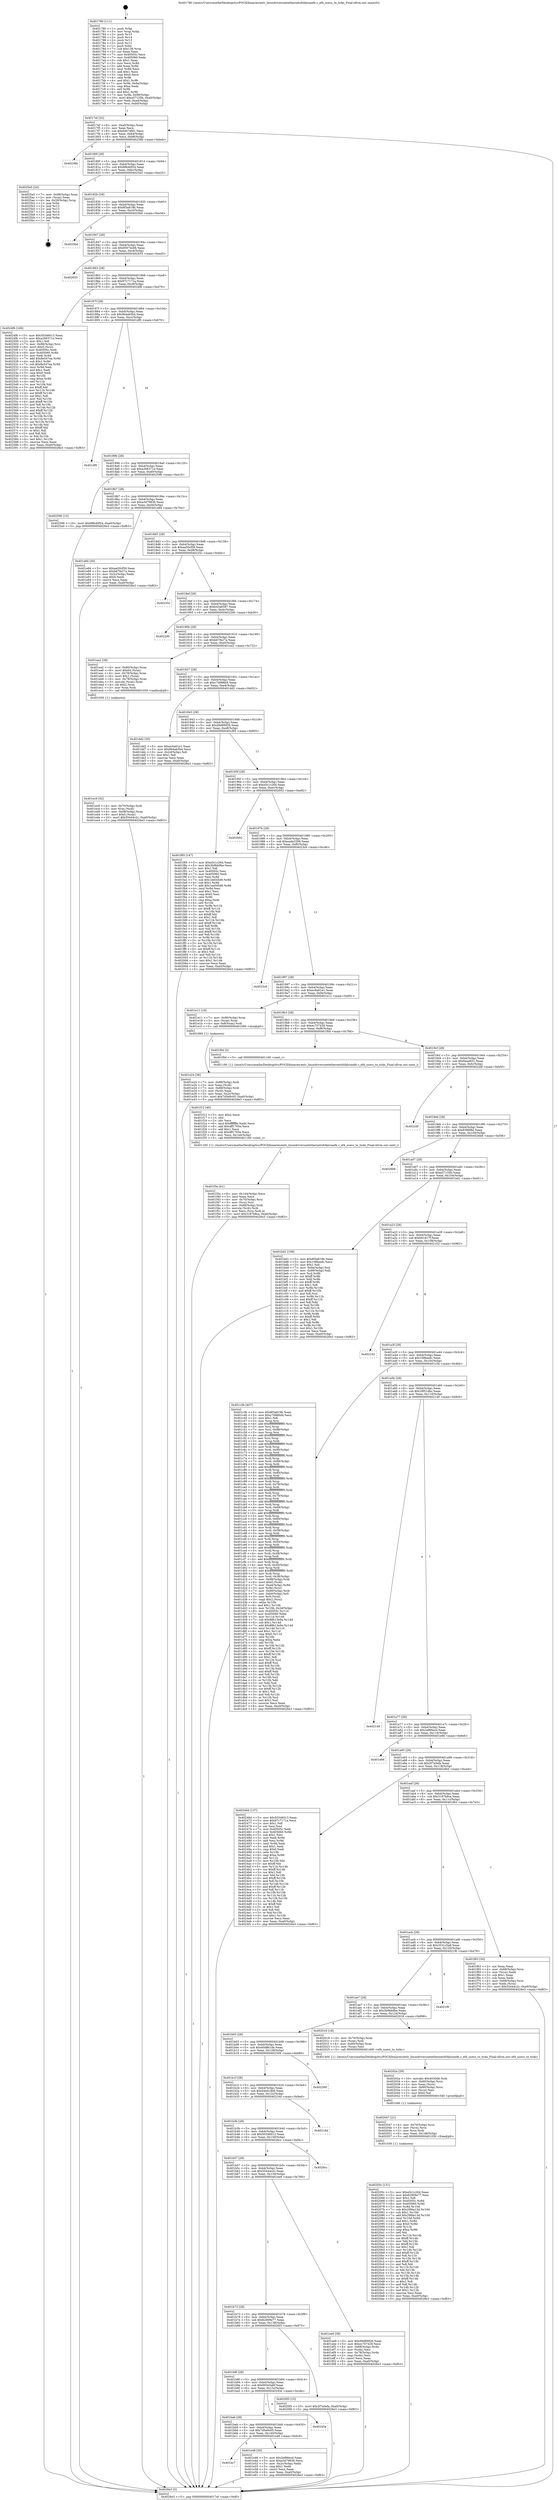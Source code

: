 digraph "0x401780" {
  label = "0x401780 (/mnt/c/Users/mathe/Desktop/tcc/POCII/binaries/extr_linuxdriversnetethernetsfcfalconefx.c_ef4_usecs_to_ticks_Final-ollvm.out::main(0))"
  labelloc = "t"
  node[shape=record]

  Entry [label="",width=0.3,height=0.3,shape=circle,fillcolor=black,style=filled]
  "0x4017ef" [label="{
     0x4017ef [32]\l
     | [instrs]\l
     &nbsp;&nbsp;0x4017ef \<+6\>: mov -0xa0(%rbp),%eax\l
     &nbsp;&nbsp;0x4017f5 \<+2\>: mov %eax,%ecx\l
     &nbsp;&nbsp;0x4017f7 \<+6\>: sub $0x8407d6f1,%ecx\l
     &nbsp;&nbsp;0x4017fd \<+6\>: mov %eax,-0xb4(%rbp)\l
     &nbsp;&nbsp;0x401803 \<+6\>: mov %ecx,-0xb8(%rbp)\l
     &nbsp;&nbsp;0x401809 \<+6\>: je 000000000040236b \<main+0xbeb\>\l
  }"]
  "0x40236b" [label="{
     0x40236b\l
  }", style=dashed]
  "0x40180f" [label="{
     0x40180f [28]\l
     | [instrs]\l
     &nbsp;&nbsp;0x40180f \<+5\>: jmp 0000000000401814 \<main+0x94\>\l
     &nbsp;&nbsp;0x401814 \<+6\>: mov -0xb4(%rbp),%eax\l
     &nbsp;&nbsp;0x40181a \<+5\>: sub $0x88b40f24,%eax\l
     &nbsp;&nbsp;0x40181f \<+6\>: mov %eax,-0xbc(%rbp)\l
     &nbsp;&nbsp;0x401825 \<+6\>: je 00000000004025a5 \<main+0xe25\>\l
  }"]
  Exit [label="",width=0.3,height=0.3,shape=circle,fillcolor=black,style=filled,peripheries=2]
  "0x4025a5" [label="{
     0x4025a5 [24]\l
     | [instrs]\l
     &nbsp;&nbsp;0x4025a5 \<+7\>: mov -0x98(%rbp),%rax\l
     &nbsp;&nbsp;0x4025ac \<+2\>: mov (%rax),%eax\l
     &nbsp;&nbsp;0x4025ae \<+4\>: lea -0x28(%rbp),%rsp\l
     &nbsp;&nbsp;0x4025b2 \<+1\>: pop %rbx\l
     &nbsp;&nbsp;0x4025b3 \<+2\>: pop %r12\l
     &nbsp;&nbsp;0x4025b5 \<+2\>: pop %r13\l
     &nbsp;&nbsp;0x4025b7 \<+2\>: pop %r14\l
     &nbsp;&nbsp;0x4025b9 \<+2\>: pop %r15\l
     &nbsp;&nbsp;0x4025bb \<+1\>: pop %rbp\l
     &nbsp;&nbsp;0x4025bc \<+1\>: ret\l
  }"]
  "0x40182b" [label="{
     0x40182b [28]\l
     | [instrs]\l
     &nbsp;&nbsp;0x40182b \<+5\>: jmp 0000000000401830 \<main+0xb0\>\l
     &nbsp;&nbsp;0x401830 \<+6\>: mov -0xb4(%rbp),%eax\l
     &nbsp;&nbsp;0x401836 \<+5\>: sub $0x8f3a819b,%eax\l
     &nbsp;&nbsp;0x40183b \<+6\>: mov %eax,-0xc0(%rbp)\l
     &nbsp;&nbsp;0x401841 \<+6\>: je 00000000004025bd \<main+0xe3d\>\l
  }"]
  "0x40205c" [label="{
     0x40205c [151]\l
     | [instrs]\l
     &nbsp;&nbsp;0x40205c \<+5\>: mov $0xe5c1c264,%eax\l
     &nbsp;&nbsp;0x402061 \<+5\>: mov $0x62909e77,%esi\l
     &nbsp;&nbsp;0x402066 \<+2\>: mov $0x1,%dl\l
     &nbsp;&nbsp;0x402068 \<+8\>: mov 0x40505c,%r8d\l
     &nbsp;&nbsp;0x402070 \<+8\>: mov 0x405060,%r9d\l
     &nbsp;&nbsp;0x402078 \<+3\>: mov %r8d,%r10d\l
     &nbsp;&nbsp;0x40207b \<+7\>: sub $0x29fda13d,%r10d\l
     &nbsp;&nbsp;0x402082 \<+4\>: sub $0x1,%r10d\l
     &nbsp;&nbsp;0x402086 \<+7\>: add $0x29fda13d,%r10d\l
     &nbsp;&nbsp;0x40208d \<+4\>: imul %r10d,%r8d\l
     &nbsp;&nbsp;0x402091 \<+4\>: and $0x1,%r8d\l
     &nbsp;&nbsp;0x402095 \<+4\>: cmp $0x0,%r8d\l
     &nbsp;&nbsp;0x402099 \<+4\>: sete %r11b\l
     &nbsp;&nbsp;0x40209d \<+4\>: cmp $0xa,%r9d\l
     &nbsp;&nbsp;0x4020a1 \<+3\>: setl %bl\l
     &nbsp;&nbsp;0x4020a4 \<+3\>: mov %r11b,%r14b\l
     &nbsp;&nbsp;0x4020a7 \<+4\>: xor $0xff,%r14b\l
     &nbsp;&nbsp;0x4020ab \<+3\>: mov %bl,%r15b\l
     &nbsp;&nbsp;0x4020ae \<+4\>: xor $0xff,%r15b\l
     &nbsp;&nbsp;0x4020b2 \<+3\>: xor $0x1,%dl\l
     &nbsp;&nbsp;0x4020b5 \<+3\>: mov %r14b,%r12b\l
     &nbsp;&nbsp;0x4020b8 \<+4\>: and $0xff,%r12b\l
     &nbsp;&nbsp;0x4020bc \<+3\>: and %dl,%r11b\l
     &nbsp;&nbsp;0x4020bf \<+3\>: mov %r15b,%r13b\l
     &nbsp;&nbsp;0x4020c2 \<+4\>: and $0xff,%r13b\l
     &nbsp;&nbsp;0x4020c6 \<+2\>: and %dl,%bl\l
     &nbsp;&nbsp;0x4020c8 \<+3\>: or %r11b,%r12b\l
     &nbsp;&nbsp;0x4020cb \<+3\>: or %bl,%r13b\l
     &nbsp;&nbsp;0x4020ce \<+3\>: xor %r13b,%r12b\l
     &nbsp;&nbsp;0x4020d1 \<+3\>: or %r15b,%r14b\l
     &nbsp;&nbsp;0x4020d4 \<+4\>: xor $0xff,%r14b\l
     &nbsp;&nbsp;0x4020d8 \<+3\>: or $0x1,%dl\l
     &nbsp;&nbsp;0x4020db \<+3\>: and %dl,%r14b\l
     &nbsp;&nbsp;0x4020de \<+3\>: or %r14b,%r12b\l
     &nbsp;&nbsp;0x4020e1 \<+4\>: test $0x1,%r12b\l
     &nbsp;&nbsp;0x4020e5 \<+3\>: cmovne %esi,%eax\l
     &nbsp;&nbsp;0x4020e8 \<+6\>: mov %eax,-0xa0(%rbp)\l
     &nbsp;&nbsp;0x4020ee \<+5\>: jmp 00000000004026e3 \<main+0xf63\>\l
  }"]
  "0x4025bd" [label="{
     0x4025bd\l
  }", style=dashed]
  "0x401847" [label="{
     0x401847 [28]\l
     | [instrs]\l
     &nbsp;&nbsp;0x401847 \<+5\>: jmp 000000000040184c \<main+0xcc\>\l
     &nbsp;&nbsp;0x40184c \<+6\>: mov -0xb4(%rbp),%eax\l
     &nbsp;&nbsp;0x401852 \<+5\>: sub $0x95674c66,%eax\l
     &nbsp;&nbsp;0x401857 \<+6\>: mov %eax,-0xc4(%rbp)\l
     &nbsp;&nbsp;0x40185d \<+6\>: je 0000000000402655 \<main+0xed5\>\l
  }"]
  "0x402047" [label="{
     0x402047 [21]\l
     | [instrs]\l
     &nbsp;&nbsp;0x402047 \<+4\>: mov -0x70(%rbp),%rcx\l
     &nbsp;&nbsp;0x40204b \<+3\>: mov (%rcx),%rcx\l
     &nbsp;&nbsp;0x40204e \<+3\>: mov %rcx,%rdi\l
     &nbsp;&nbsp;0x402051 \<+6\>: mov %eax,-0x148(%rbp)\l
     &nbsp;&nbsp;0x402057 \<+5\>: call 0000000000401030 \<free@plt\>\l
     | [calls]\l
     &nbsp;&nbsp;0x401030 \{1\} (unknown)\l
  }"]
  "0x402655" [label="{
     0x402655\l
  }", style=dashed]
  "0x401863" [label="{
     0x401863 [28]\l
     | [instrs]\l
     &nbsp;&nbsp;0x401863 \<+5\>: jmp 0000000000401868 \<main+0xe8\>\l
     &nbsp;&nbsp;0x401868 \<+6\>: mov -0xb4(%rbp),%eax\l
     &nbsp;&nbsp;0x40186e \<+5\>: sub $0x97c7171a,%eax\l
     &nbsp;&nbsp;0x401873 \<+6\>: mov %eax,-0xc8(%rbp)\l
     &nbsp;&nbsp;0x401879 \<+6\>: je 00000000004024f6 \<main+0xd76\>\l
  }"]
  "0x40202a" [label="{
     0x40202a [29]\l
     | [instrs]\l
     &nbsp;&nbsp;0x40202a \<+10\>: movabs $0x4030d6,%rdi\l
     &nbsp;&nbsp;0x402034 \<+4\>: mov -0x60(%rbp),%rcx\l
     &nbsp;&nbsp;0x402038 \<+2\>: mov %eax,(%rcx)\l
     &nbsp;&nbsp;0x40203a \<+4\>: mov -0x60(%rbp),%rcx\l
     &nbsp;&nbsp;0x40203e \<+2\>: mov (%rcx),%esi\l
     &nbsp;&nbsp;0x402040 \<+2\>: mov $0x0,%al\l
     &nbsp;&nbsp;0x402042 \<+5\>: call 0000000000401040 \<printf@plt\>\l
     | [calls]\l
     &nbsp;&nbsp;0x401040 \{1\} (unknown)\l
  }"]
  "0x4024f6" [label="{
     0x4024f6 [160]\l
     | [instrs]\l
     &nbsp;&nbsp;0x4024f6 \<+5\>: mov $0x50346013,%eax\l
     &nbsp;&nbsp;0x4024fb \<+5\>: mov $0xa266371e,%ecx\l
     &nbsp;&nbsp;0x402500 \<+2\>: mov $0x1,%dl\l
     &nbsp;&nbsp;0x402502 \<+7\>: mov -0x98(%rbp),%rsi\l
     &nbsp;&nbsp;0x402509 \<+6\>: movl $0x0,(%rsi)\l
     &nbsp;&nbsp;0x40250f \<+7\>: mov 0x40505c,%edi\l
     &nbsp;&nbsp;0x402516 \<+8\>: mov 0x405060,%r8d\l
     &nbsp;&nbsp;0x40251e \<+3\>: mov %edi,%r9d\l
     &nbsp;&nbsp;0x402521 \<+7\>: add $0x8e547ea,%r9d\l
     &nbsp;&nbsp;0x402528 \<+4\>: sub $0x1,%r9d\l
     &nbsp;&nbsp;0x40252c \<+7\>: sub $0x8e547ea,%r9d\l
     &nbsp;&nbsp;0x402533 \<+4\>: imul %r9d,%edi\l
     &nbsp;&nbsp;0x402537 \<+3\>: and $0x1,%edi\l
     &nbsp;&nbsp;0x40253a \<+3\>: cmp $0x0,%edi\l
     &nbsp;&nbsp;0x40253d \<+4\>: sete %r10b\l
     &nbsp;&nbsp;0x402541 \<+4\>: cmp $0xa,%r8d\l
     &nbsp;&nbsp;0x402545 \<+4\>: setl %r11b\l
     &nbsp;&nbsp;0x402549 \<+3\>: mov %r10b,%bl\l
     &nbsp;&nbsp;0x40254c \<+3\>: xor $0xff,%bl\l
     &nbsp;&nbsp;0x40254f \<+3\>: mov %r11b,%r14b\l
     &nbsp;&nbsp;0x402552 \<+4\>: xor $0xff,%r14b\l
     &nbsp;&nbsp;0x402556 \<+3\>: xor $0x1,%dl\l
     &nbsp;&nbsp;0x402559 \<+3\>: mov %bl,%r15b\l
     &nbsp;&nbsp;0x40255c \<+4\>: and $0xff,%r15b\l
     &nbsp;&nbsp;0x402560 \<+3\>: and %dl,%r10b\l
     &nbsp;&nbsp;0x402563 \<+3\>: mov %r14b,%r12b\l
     &nbsp;&nbsp;0x402566 \<+4\>: and $0xff,%r12b\l
     &nbsp;&nbsp;0x40256a \<+3\>: and %dl,%r11b\l
     &nbsp;&nbsp;0x40256d \<+3\>: or %r10b,%r15b\l
     &nbsp;&nbsp;0x402570 \<+3\>: or %r11b,%r12b\l
     &nbsp;&nbsp;0x402573 \<+3\>: xor %r12b,%r15b\l
     &nbsp;&nbsp;0x402576 \<+3\>: or %r14b,%bl\l
     &nbsp;&nbsp;0x402579 \<+3\>: xor $0xff,%bl\l
     &nbsp;&nbsp;0x40257c \<+3\>: or $0x1,%dl\l
     &nbsp;&nbsp;0x40257f \<+2\>: and %dl,%bl\l
     &nbsp;&nbsp;0x402581 \<+3\>: or %bl,%r15b\l
     &nbsp;&nbsp;0x402584 \<+4\>: test $0x1,%r15b\l
     &nbsp;&nbsp;0x402588 \<+3\>: cmovne %ecx,%eax\l
     &nbsp;&nbsp;0x40258b \<+6\>: mov %eax,-0xa0(%rbp)\l
     &nbsp;&nbsp;0x402591 \<+5\>: jmp 00000000004026e3 \<main+0xf63\>\l
  }"]
  "0x40187f" [label="{
     0x40187f [28]\l
     | [instrs]\l
     &nbsp;&nbsp;0x40187f \<+5\>: jmp 0000000000401884 \<main+0x104\>\l
     &nbsp;&nbsp;0x401884 \<+6\>: mov -0xb4(%rbp),%eax\l
     &nbsp;&nbsp;0x40188a \<+5\>: sub $0x9b4ab5b4,%eax\l
     &nbsp;&nbsp;0x40188f \<+6\>: mov %eax,-0xcc(%rbp)\l
     &nbsp;&nbsp;0x401895 \<+6\>: je 0000000000401df0 \<main+0x670\>\l
  }"]
  "0x401f3a" [label="{
     0x401f3a [41]\l
     | [instrs]\l
     &nbsp;&nbsp;0x401f3a \<+6\>: mov -0x144(%rbp),%ecx\l
     &nbsp;&nbsp;0x401f40 \<+3\>: imul %eax,%ecx\l
     &nbsp;&nbsp;0x401f43 \<+4\>: mov -0x70(%rbp),%rsi\l
     &nbsp;&nbsp;0x401f47 \<+3\>: mov (%rsi),%rsi\l
     &nbsp;&nbsp;0x401f4a \<+4\>: mov -0x68(%rbp),%rdi\l
     &nbsp;&nbsp;0x401f4e \<+3\>: movslq (%rdi),%rdi\l
     &nbsp;&nbsp;0x401f51 \<+3\>: mov %ecx,(%rsi,%rdi,4)\l
     &nbsp;&nbsp;0x401f54 \<+10\>: movl $0x3187b8ca,-0xa0(%rbp)\l
     &nbsp;&nbsp;0x401f5e \<+5\>: jmp 00000000004026e3 \<main+0xf63\>\l
  }"]
  "0x401df0" [label="{
     0x401df0\l
  }", style=dashed]
  "0x40189b" [label="{
     0x40189b [28]\l
     | [instrs]\l
     &nbsp;&nbsp;0x40189b \<+5\>: jmp 00000000004018a0 \<main+0x120\>\l
     &nbsp;&nbsp;0x4018a0 \<+6\>: mov -0xb4(%rbp),%eax\l
     &nbsp;&nbsp;0x4018a6 \<+5\>: sub $0xa266371e,%eax\l
     &nbsp;&nbsp;0x4018ab \<+6\>: mov %eax,-0xd0(%rbp)\l
     &nbsp;&nbsp;0x4018b1 \<+6\>: je 0000000000402596 \<main+0xe16\>\l
  }"]
  "0x401f12" [label="{
     0x401f12 [40]\l
     | [instrs]\l
     &nbsp;&nbsp;0x401f12 \<+5\>: mov $0x2,%ecx\l
     &nbsp;&nbsp;0x401f17 \<+1\>: cltd\l
     &nbsp;&nbsp;0x401f18 \<+2\>: idiv %ecx\l
     &nbsp;&nbsp;0x401f1a \<+6\>: imul $0xfffffffe,%edx,%ecx\l
     &nbsp;&nbsp;0x401f20 \<+6\>: add $0x4ff1765e,%ecx\l
     &nbsp;&nbsp;0x401f26 \<+3\>: add $0x1,%ecx\l
     &nbsp;&nbsp;0x401f29 \<+6\>: sub $0x4ff1765e,%ecx\l
     &nbsp;&nbsp;0x401f2f \<+6\>: mov %ecx,-0x144(%rbp)\l
     &nbsp;&nbsp;0x401f35 \<+5\>: call 0000000000401160 \<next_i\>\l
     | [calls]\l
     &nbsp;&nbsp;0x401160 \{1\} (/mnt/c/Users/mathe/Desktop/tcc/POCII/binaries/extr_linuxdriversnetethernetsfcfalconefx.c_ef4_usecs_to_ticks_Final-ollvm.out::next_i)\l
  }"]
  "0x402596" [label="{
     0x402596 [15]\l
     | [instrs]\l
     &nbsp;&nbsp;0x402596 \<+10\>: movl $0x88b40f24,-0xa0(%rbp)\l
     &nbsp;&nbsp;0x4025a0 \<+5\>: jmp 00000000004026e3 \<main+0xf63\>\l
  }"]
  "0x4018b7" [label="{
     0x4018b7 [28]\l
     | [instrs]\l
     &nbsp;&nbsp;0x4018b7 \<+5\>: jmp 00000000004018bc \<main+0x13c\>\l
     &nbsp;&nbsp;0x4018bc \<+6\>: mov -0xb4(%rbp),%eax\l
     &nbsp;&nbsp;0x4018c2 \<+5\>: sub $0xa3d79836,%eax\l
     &nbsp;&nbsp;0x4018c7 \<+6\>: mov %eax,-0xd4(%rbp)\l
     &nbsp;&nbsp;0x4018cd \<+6\>: je 0000000000401e84 \<main+0x704\>\l
  }"]
  "0x401ec9" [label="{
     0x401ec9 [32]\l
     | [instrs]\l
     &nbsp;&nbsp;0x401ec9 \<+4\>: mov -0x70(%rbp),%rdi\l
     &nbsp;&nbsp;0x401ecd \<+3\>: mov %rax,(%rdi)\l
     &nbsp;&nbsp;0x401ed0 \<+4\>: mov -0x68(%rbp),%rax\l
     &nbsp;&nbsp;0x401ed4 \<+6\>: movl $0x0,(%rax)\l
     &nbsp;&nbsp;0x401eda \<+10\>: movl $0x55444c2c,-0xa0(%rbp)\l
     &nbsp;&nbsp;0x401ee4 \<+5\>: jmp 00000000004026e3 \<main+0xf63\>\l
  }"]
  "0x401e84" [label="{
     0x401e84 [30]\l
     | [instrs]\l
     &nbsp;&nbsp;0x401e84 \<+5\>: mov $0xaa50cf59,%eax\l
     &nbsp;&nbsp;0x401e89 \<+5\>: mov $0xb67fe27a,%ecx\l
     &nbsp;&nbsp;0x401e8e \<+3\>: mov -0x2c(%rbp),%edx\l
     &nbsp;&nbsp;0x401e91 \<+3\>: cmp $0x0,%edx\l
     &nbsp;&nbsp;0x401e94 \<+3\>: cmove %ecx,%eax\l
     &nbsp;&nbsp;0x401e97 \<+6\>: mov %eax,-0xa0(%rbp)\l
     &nbsp;&nbsp;0x401e9d \<+5\>: jmp 00000000004026e3 \<main+0xf63\>\l
  }"]
  "0x4018d3" [label="{
     0x4018d3 [28]\l
     | [instrs]\l
     &nbsp;&nbsp;0x4018d3 \<+5\>: jmp 00000000004018d8 \<main+0x158\>\l
     &nbsp;&nbsp;0x4018d8 \<+6\>: mov -0xb4(%rbp),%eax\l
     &nbsp;&nbsp;0x4018de \<+5\>: sub $0xaa50cf59,%eax\l
     &nbsp;&nbsp;0x4018e3 \<+6\>: mov %eax,-0xd8(%rbp)\l
     &nbsp;&nbsp;0x4018e9 \<+6\>: je 000000000040235c \<main+0xbdc\>\l
  }"]
  "0x401bc7" [label="{
     0x401bc7\l
  }", style=dashed]
  "0x40235c" [label="{
     0x40235c\l
  }", style=dashed]
  "0x4018ef" [label="{
     0x4018ef [28]\l
     | [instrs]\l
     &nbsp;&nbsp;0x4018ef \<+5\>: jmp 00000000004018f4 \<main+0x174\>\l
     &nbsp;&nbsp;0x4018f4 \<+6\>: mov -0xb4(%rbp),%eax\l
     &nbsp;&nbsp;0x4018fa \<+5\>: sub $0xb43a6587,%eax\l
     &nbsp;&nbsp;0x4018ff \<+6\>: mov %eax,-0xdc(%rbp)\l
     &nbsp;&nbsp;0x401905 \<+6\>: je 00000000004022d0 \<main+0xb50\>\l
  }"]
  "0x401e48" [label="{
     0x401e48 [30]\l
     | [instrs]\l
     &nbsp;&nbsp;0x401e48 \<+5\>: mov $0x2ef66ecd,%eax\l
     &nbsp;&nbsp;0x401e4d \<+5\>: mov $0xa3d79836,%ecx\l
     &nbsp;&nbsp;0x401e52 \<+3\>: mov -0x2c(%rbp),%edx\l
     &nbsp;&nbsp;0x401e55 \<+3\>: cmp $0x1,%edx\l
     &nbsp;&nbsp;0x401e58 \<+3\>: cmovl %ecx,%eax\l
     &nbsp;&nbsp;0x401e5b \<+6\>: mov %eax,-0xa0(%rbp)\l
     &nbsp;&nbsp;0x401e61 \<+5\>: jmp 00000000004026e3 \<main+0xf63\>\l
  }"]
  "0x4022d0" [label="{
     0x4022d0\l
  }", style=dashed]
  "0x40190b" [label="{
     0x40190b [28]\l
     | [instrs]\l
     &nbsp;&nbsp;0x40190b \<+5\>: jmp 0000000000401910 \<main+0x190\>\l
     &nbsp;&nbsp;0x401910 \<+6\>: mov -0xb4(%rbp),%eax\l
     &nbsp;&nbsp;0x401916 \<+5\>: sub $0xb67fe27a,%eax\l
     &nbsp;&nbsp;0x40191b \<+6\>: mov %eax,-0xe0(%rbp)\l
     &nbsp;&nbsp;0x401921 \<+6\>: je 0000000000401ea2 \<main+0x722\>\l
  }"]
  "0x401bab" [label="{
     0x401bab [28]\l
     | [instrs]\l
     &nbsp;&nbsp;0x401bab \<+5\>: jmp 0000000000401bb0 \<main+0x430\>\l
     &nbsp;&nbsp;0x401bb0 \<+6\>: mov -0xb4(%rbp),%eax\l
     &nbsp;&nbsp;0x401bb6 \<+5\>: sub $0x7d5e9c05,%eax\l
     &nbsp;&nbsp;0x401bbb \<+6\>: mov %eax,-0x140(%rbp)\l
     &nbsp;&nbsp;0x401bc1 \<+6\>: je 0000000000401e48 \<main+0x6c8\>\l
  }"]
  "0x401ea2" [label="{
     0x401ea2 [39]\l
     | [instrs]\l
     &nbsp;&nbsp;0x401ea2 \<+4\>: mov -0x80(%rbp),%rax\l
     &nbsp;&nbsp;0x401ea6 \<+6\>: movl $0x64,(%rax)\l
     &nbsp;&nbsp;0x401eac \<+4\>: mov -0x78(%rbp),%rax\l
     &nbsp;&nbsp;0x401eb0 \<+6\>: movl $0x1,(%rax)\l
     &nbsp;&nbsp;0x401eb6 \<+4\>: mov -0x78(%rbp),%rax\l
     &nbsp;&nbsp;0x401eba \<+3\>: movslq (%rax),%rax\l
     &nbsp;&nbsp;0x401ebd \<+4\>: shl $0x2,%rax\l
     &nbsp;&nbsp;0x401ec1 \<+3\>: mov %rax,%rdi\l
     &nbsp;&nbsp;0x401ec4 \<+5\>: call 0000000000401050 \<malloc@plt\>\l
     | [calls]\l
     &nbsp;&nbsp;0x401050 \{1\} (unknown)\l
  }"]
  "0x401927" [label="{
     0x401927 [28]\l
     | [instrs]\l
     &nbsp;&nbsp;0x401927 \<+5\>: jmp 000000000040192c \<main+0x1ac\>\l
     &nbsp;&nbsp;0x40192c \<+6\>: mov -0xb4(%rbp),%eax\l
     &nbsp;&nbsp;0x401932 \<+5\>: sub $0xc7d986d4,%eax\l
     &nbsp;&nbsp;0x401937 \<+6\>: mov %eax,-0xe4(%rbp)\l
     &nbsp;&nbsp;0x40193d \<+6\>: je 0000000000401dd2 \<main+0x652\>\l
  }"]
  "0x40245e" [label="{
     0x40245e\l
  }", style=dashed]
  "0x401dd2" [label="{
     0x401dd2 [30]\l
     | [instrs]\l
     &nbsp;&nbsp;0x401dd2 \<+5\>: mov $0xec6a61e1,%eax\l
     &nbsp;&nbsp;0x401dd7 \<+5\>: mov $0x9b4ab5b4,%ecx\l
     &nbsp;&nbsp;0x401ddc \<+3\>: mov -0x2d(%rbp),%dl\l
     &nbsp;&nbsp;0x401ddf \<+3\>: test $0x1,%dl\l
     &nbsp;&nbsp;0x401de2 \<+3\>: cmovne %ecx,%eax\l
     &nbsp;&nbsp;0x401de5 \<+6\>: mov %eax,-0xa0(%rbp)\l
     &nbsp;&nbsp;0x401deb \<+5\>: jmp 00000000004026e3 \<main+0xf63\>\l
  }"]
  "0x401943" [label="{
     0x401943 [28]\l
     | [instrs]\l
     &nbsp;&nbsp;0x401943 \<+5\>: jmp 0000000000401948 \<main+0x1c8\>\l
     &nbsp;&nbsp;0x401948 \<+6\>: mov -0xb4(%rbp),%eax\l
     &nbsp;&nbsp;0x40194e \<+5\>: sub $0xd9d89926,%eax\l
     &nbsp;&nbsp;0x401953 \<+6\>: mov %eax,-0xe8(%rbp)\l
     &nbsp;&nbsp;0x401959 \<+6\>: je 0000000000401f85 \<main+0x805\>\l
  }"]
  "0x401b8f" [label="{
     0x401b8f [28]\l
     | [instrs]\l
     &nbsp;&nbsp;0x401b8f \<+5\>: jmp 0000000000401b94 \<main+0x414\>\l
     &nbsp;&nbsp;0x401b94 \<+6\>: mov -0xb4(%rbp),%eax\l
     &nbsp;&nbsp;0x401b9a \<+5\>: sub $0x693e5a6f,%eax\l
     &nbsp;&nbsp;0x401b9f \<+6\>: mov %eax,-0x13c(%rbp)\l
     &nbsp;&nbsp;0x401ba5 \<+6\>: je 000000000040245e \<main+0xcde\>\l
  }"]
  "0x401f85" [label="{
     0x401f85 [147]\l
     | [instrs]\l
     &nbsp;&nbsp;0x401f85 \<+5\>: mov $0xe5c1c264,%eax\l
     &nbsp;&nbsp;0x401f8a \<+5\>: mov $0x3b9bb9be,%ecx\l
     &nbsp;&nbsp;0x401f8f \<+2\>: mov $0x1,%dl\l
     &nbsp;&nbsp;0x401f91 \<+7\>: mov 0x40505c,%esi\l
     &nbsp;&nbsp;0x401f98 \<+7\>: mov 0x405060,%edi\l
     &nbsp;&nbsp;0x401f9f \<+3\>: mov %esi,%r8d\l
     &nbsp;&nbsp;0x401fa2 \<+7\>: sub $0x1ee045d9,%r8d\l
     &nbsp;&nbsp;0x401fa9 \<+4\>: sub $0x1,%r8d\l
     &nbsp;&nbsp;0x401fad \<+7\>: add $0x1ee045d9,%r8d\l
     &nbsp;&nbsp;0x401fb4 \<+4\>: imul %r8d,%esi\l
     &nbsp;&nbsp;0x401fb8 \<+3\>: and $0x1,%esi\l
     &nbsp;&nbsp;0x401fbb \<+3\>: cmp $0x0,%esi\l
     &nbsp;&nbsp;0x401fbe \<+4\>: sete %r9b\l
     &nbsp;&nbsp;0x401fc2 \<+3\>: cmp $0xa,%edi\l
     &nbsp;&nbsp;0x401fc5 \<+4\>: setl %r10b\l
     &nbsp;&nbsp;0x401fc9 \<+3\>: mov %r9b,%r11b\l
     &nbsp;&nbsp;0x401fcc \<+4\>: xor $0xff,%r11b\l
     &nbsp;&nbsp;0x401fd0 \<+3\>: mov %r10b,%bl\l
     &nbsp;&nbsp;0x401fd3 \<+3\>: xor $0xff,%bl\l
     &nbsp;&nbsp;0x401fd6 \<+3\>: xor $0x1,%dl\l
     &nbsp;&nbsp;0x401fd9 \<+3\>: mov %r11b,%r14b\l
     &nbsp;&nbsp;0x401fdc \<+4\>: and $0xff,%r14b\l
     &nbsp;&nbsp;0x401fe0 \<+3\>: and %dl,%r9b\l
     &nbsp;&nbsp;0x401fe3 \<+3\>: mov %bl,%r15b\l
     &nbsp;&nbsp;0x401fe6 \<+4\>: and $0xff,%r15b\l
     &nbsp;&nbsp;0x401fea \<+3\>: and %dl,%r10b\l
     &nbsp;&nbsp;0x401fed \<+3\>: or %r9b,%r14b\l
     &nbsp;&nbsp;0x401ff0 \<+3\>: or %r10b,%r15b\l
     &nbsp;&nbsp;0x401ff3 \<+3\>: xor %r15b,%r14b\l
     &nbsp;&nbsp;0x401ff6 \<+3\>: or %bl,%r11b\l
     &nbsp;&nbsp;0x401ff9 \<+4\>: xor $0xff,%r11b\l
     &nbsp;&nbsp;0x401ffd \<+3\>: or $0x1,%dl\l
     &nbsp;&nbsp;0x402000 \<+3\>: and %dl,%r11b\l
     &nbsp;&nbsp;0x402003 \<+3\>: or %r11b,%r14b\l
     &nbsp;&nbsp;0x402006 \<+4\>: test $0x1,%r14b\l
     &nbsp;&nbsp;0x40200a \<+3\>: cmovne %ecx,%eax\l
     &nbsp;&nbsp;0x40200d \<+6\>: mov %eax,-0xa0(%rbp)\l
     &nbsp;&nbsp;0x402013 \<+5\>: jmp 00000000004026e3 \<main+0xf63\>\l
  }"]
  "0x40195f" [label="{
     0x40195f [28]\l
     | [instrs]\l
     &nbsp;&nbsp;0x40195f \<+5\>: jmp 0000000000401964 \<main+0x1e4\>\l
     &nbsp;&nbsp;0x401964 \<+6\>: mov -0xb4(%rbp),%eax\l
     &nbsp;&nbsp;0x40196a \<+5\>: sub $0xe5c1c264,%eax\l
     &nbsp;&nbsp;0x40196f \<+6\>: mov %eax,-0xec(%rbp)\l
     &nbsp;&nbsp;0x401975 \<+6\>: je 0000000000402602 \<main+0xe82\>\l
  }"]
  "0x4020f3" [label="{
     0x4020f3 [15]\l
     | [instrs]\l
     &nbsp;&nbsp;0x4020f3 \<+10\>: movl $0x2f7a0efa,-0xa0(%rbp)\l
     &nbsp;&nbsp;0x4020fd \<+5\>: jmp 00000000004026e3 \<main+0xf63\>\l
  }"]
  "0x402602" [label="{
     0x402602\l
  }", style=dashed]
  "0x40197b" [label="{
     0x40197b [28]\l
     | [instrs]\l
     &nbsp;&nbsp;0x40197b \<+5\>: jmp 0000000000401980 \<main+0x200\>\l
     &nbsp;&nbsp;0x401980 \<+6\>: mov -0xb4(%rbp),%eax\l
     &nbsp;&nbsp;0x401986 \<+5\>: sub $0xeade3306,%eax\l
     &nbsp;&nbsp;0x40198b \<+6\>: mov %eax,-0xf0(%rbp)\l
     &nbsp;&nbsp;0x401991 \<+6\>: je 00000000004023c6 \<main+0xc46\>\l
  }"]
  "0x401b73" [label="{
     0x401b73 [28]\l
     | [instrs]\l
     &nbsp;&nbsp;0x401b73 \<+5\>: jmp 0000000000401b78 \<main+0x3f8\>\l
     &nbsp;&nbsp;0x401b78 \<+6\>: mov -0xb4(%rbp),%eax\l
     &nbsp;&nbsp;0x401b7e \<+5\>: sub $0x62909e77,%eax\l
     &nbsp;&nbsp;0x401b83 \<+6\>: mov %eax,-0x138(%rbp)\l
     &nbsp;&nbsp;0x401b89 \<+6\>: je 00000000004020f3 \<main+0x973\>\l
  }"]
  "0x4023c6" [label="{
     0x4023c6\l
  }", style=dashed]
  "0x401997" [label="{
     0x401997 [28]\l
     | [instrs]\l
     &nbsp;&nbsp;0x401997 \<+5\>: jmp 000000000040199c \<main+0x21c\>\l
     &nbsp;&nbsp;0x40199c \<+6\>: mov -0xb4(%rbp),%eax\l
     &nbsp;&nbsp;0x4019a2 \<+5\>: sub $0xec6a61e1,%eax\l
     &nbsp;&nbsp;0x4019a7 \<+6\>: mov %eax,-0xf4(%rbp)\l
     &nbsp;&nbsp;0x4019ad \<+6\>: je 0000000000401e11 \<main+0x691\>\l
  }"]
  "0x401ee9" [label="{
     0x401ee9 [36]\l
     | [instrs]\l
     &nbsp;&nbsp;0x401ee9 \<+5\>: mov $0xd9d89926,%eax\l
     &nbsp;&nbsp;0x401eee \<+5\>: mov $0xec707429,%ecx\l
     &nbsp;&nbsp;0x401ef3 \<+4\>: mov -0x68(%rbp),%rdx\l
     &nbsp;&nbsp;0x401ef7 \<+2\>: mov (%rdx),%esi\l
     &nbsp;&nbsp;0x401ef9 \<+4\>: mov -0x78(%rbp),%rdx\l
     &nbsp;&nbsp;0x401efd \<+2\>: cmp (%rdx),%esi\l
     &nbsp;&nbsp;0x401eff \<+3\>: cmovl %ecx,%eax\l
     &nbsp;&nbsp;0x401f02 \<+6\>: mov %eax,-0xa0(%rbp)\l
     &nbsp;&nbsp;0x401f08 \<+5\>: jmp 00000000004026e3 \<main+0xf63\>\l
  }"]
  "0x401e11" [label="{
     0x401e11 [19]\l
     | [instrs]\l
     &nbsp;&nbsp;0x401e11 \<+7\>: mov -0x90(%rbp),%rax\l
     &nbsp;&nbsp;0x401e18 \<+3\>: mov (%rax),%rax\l
     &nbsp;&nbsp;0x401e1b \<+4\>: mov 0x8(%rax),%rdi\l
     &nbsp;&nbsp;0x401e1f \<+5\>: call 0000000000401060 \<atoi@plt\>\l
     | [calls]\l
     &nbsp;&nbsp;0x401060 \{1\} (unknown)\l
  }"]
  "0x4019b3" [label="{
     0x4019b3 [28]\l
     | [instrs]\l
     &nbsp;&nbsp;0x4019b3 \<+5\>: jmp 00000000004019b8 \<main+0x238\>\l
     &nbsp;&nbsp;0x4019b8 \<+6\>: mov -0xb4(%rbp),%eax\l
     &nbsp;&nbsp;0x4019be \<+5\>: sub $0xec707429,%eax\l
     &nbsp;&nbsp;0x4019c3 \<+6\>: mov %eax,-0xf8(%rbp)\l
     &nbsp;&nbsp;0x4019c9 \<+6\>: je 0000000000401f0d \<main+0x78d\>\l
  }"]
  "0x401b57" [label="{
     0x401b57 [28]\l
     | [instrs]\l
     &nbsp;&nbsp;0x401b57 \<+5\>: jmp 0000000000401b5c \<main+0x3dc\>\l
     &nbsp;&nbsp;0x401b5c \<+6\>: mov -0xb4(%rbp),%eax\l
     &nbsp;&nbsp;0x401b62 \<+5\>: sub $0x55444c2c,%eax\l
     &nbsp;&nbsp;0x401b67 \<+6\>: mov %eax,-0x134(%rbp)\l
     &nbsp;&nbsp;0x401b6d \<+6\>: je 0000000000401ee9 \<main+0x769\>\l
  }"]
  "0x401f0d" [label="{
     0x401f0d [5]\l
     | [instrs]\l
     &nbsp;&nbsp;0x401f0d \<+5\>: call 0000000000401160 \<next_i\>\l
     | [calls]\l
     &nbsp;&nbsp;0x401160 \{1\} (/mnt/c/Users/mathe/Desktop/tcc/POCII/binaries/extr_linuxdriversnetethernetsfcfalconefx.c_ef4_usecs_to_ticks_Final-ollvm.out::next_i)\l
  }"]
  "0x4019cf" [label="{
     0x4019cf [28]\l
     | [instrs]\l
     &nbsp;&nbsp;0x4019cf \<+5\>: jmp 00000000004019d4 \<main+0x254\>\l
     &nbsp;&nbsp;0x4019d4 \<+6\>: mov -0xb4(%rbp),%eax\l
     &nbsp;&nbsp;0x4019da \<+5\>: sub $0x6ea4651,%eax\l
     &nbsp;&nbsp;0x4019df \<+6\>: mov %eax,-0xfc(%rbp)\l
     &nbsp;&nbsp;0x4019e5 \<+6\>: je 00000000004022df \<main+0xb5f\>\l
  }"]
  "0x4026cc" [label="{
     0x4026cc\l
  }", style=dashed]
  "0x4022df" [label="{
     0x4022df\l
  }", style=dashed]
  "0x4019eb" [label="{
     0x4019eb [28]\l
     | [instrs]\l
     &nbsp;&nbsp;0x4019eb \<+5\>: jmp 00000000004019f0 \<main+0x270\>\l
     &nbsp;&nbsp;0x4019f0 \<+6\>: mov -0xb4(%rbp),%eax\l
     &nbsp;&nbsp;0x4019f6 \<+5\>: sub $0x838fd8d,%eax\l
     &nbsp;&nbsp;0x4019fb \<+6\>: mov %eax,-0x100(%rbp)\l
     &nbsp;&nbsp;0x401a01 \<+6\>: je 00000000004026b8 \<main+0xf38\>\l
  }"]
  "0x401b3b" [label="{
     0x401b3b [28]\l
     | [instrs]\l
     &nbsp;&nbsp;0x401b3b \<+5\>: jmp 0000000000401b40 \<main+0x3c0\>\l
     &nbsp;&nbsp;0x401b40 \<+6\>: mov -0xb4(%rbp),%eax\l
     &nbsp;&nbsp;0x401b46 \<+5\>: sub $0x50346013,%eax\l
     &nbsp;&nbsp;0x401b4b \<+6\>: mov %eax,-0x130(%rbp)\l
     &nbsp;&nbsp;0x401b51 \<+6\>: je 00000000004026cc \<main+0xf4c\>\l
  }"]
  "0x4026b8" [label="{
     0x4026b8\l
  }", style=dashed]
  "0x401a07" [label="{
     0x401a07 [28]\l
     | [instrs]\l
     &nbsp;&nbsp;0x401a07 \<+5\>: jmp 0000000000401a0c \<main+0x28c\>\l
     &nbsp;&nbsp;0x401a0c \<+6\>: mov -0xb4(%rbp),%eax\l
     &nbsp;&nbsp;0x401a12 \<+5\>: sub $0xa57155b,%eax\l
     &nbsp;&nbsp;0x401a17 \<+6\>: mov %eax,-0x104(%rbp)\l
     &nbsp;&nbsp;0x401a1d \<+6\>: je 0000000000401bd1 \<main+0x451\>\l
  }"]
  "0x40216d" [label="{
     0x40216d\l
  }", style=dashed]
  "0x401bd1" [label="{
     0x401bd1 [106]\l
     | [instrs]\l
     &nbsp;&nbsp;0x401bd1 \<+5\>: mov $0x8f3a819b,%eax\l
     &nbsp;&nbsp;0x401bd6 \<+5\>: mov $0x108beefc,%ecx\l
     &nbsp;&nbsp;0x401bdb \<+2\>: mov $0x1,%dl\l
     &nbsp;&nbsp;0x401bdd \<+7\>: mov -0x9a(%rbp),%sil\l
     &nbsp;&nbsp;0x401be4 \<+7\>: mov -0x99(%rbp),%dil\l
     &nbsp;&nbsp;0x401beb \<+3\>: mov %sil,%r8b\l
     &nbsp;&nbsp;0x401bee \<+4\>: xor $0xff,%r8b\l
     &nbsp;&nbsp;0x401bf2 \<+3\>: mov %dil,%r9b\l
     &nbsp;&nbsp;0x401bf5 \<+4\>: xor $0xff,%r9b\l
     &nbsp;&nbsp;0x401bf9 \<+3\>: xor $0x1,%dl\l
     &nbsp;&nbsp;0x401bfc \<+3\>: mov %r8b,%r10b\l
     &nbsp;&nbsp;0x401bff \<+4\>: and $0xff,%r10b\l
     &nbsp;&nbsp;0x401c03 \<+3\>: and %dl,%sil\l
     &nbsp;&nbsp;0x401c06 \<+3\>: mov %r9b,%r11b\l
     &nbsp;&nbsp;0x401c09 \<+4\>: and $0xff,%r11b\l
     &nbsp;&nbsp;0x401c0d \<+3\>: and %dl,%dil\l
     &nbsp;&nbsp;0x401c10 \<+3\>: or %sil,%r10b\l
     &nbsp;&nbsp;0x401c13 \<+3\>: or %dil,%r11b\l
     &nbsp;&nbsp;0x401c16 \<+3\>: xor %r11b,%r10b\l
     &nbsp;&nbsp;0x401c19 \<+3\>: or %r9b,%r8b\l
     &nbsp;&nbsp;0x401c1c \<+4\>: xor $0xff,%r8b\l
     &nbsp;&nbsp;0x401c20 \<+3\>: or $0x1,%dl\l
     &nbsp;&nbsp;0x401c23 \<+3\>: and %dl,%r8b\l
     &nbsp;&nbsp;0x401c26 \<+3\>: or %r8b,%r10b\l
     &nbsp;&nbsp;0x401c29 \<+4\>: test $0x1,%r10b\l
     &nbsp;&nbsp;0x401c2d \<+3\>: cmovne %ecx,%eax\l
     &nbsp;&nbsp;0x401c30 \<+6\>: mov %eax,-0xa0(%rbp)\l
     &nbsp;&nbsp;0x401c36 \<+5\>: jmp 00000000004026e3 \<main+0xf63\>\l
  }"]
  "0x401a23" [label="{
     0x401a23 [28]\l
     | [instrs]\l
     &nbsp;&nbsp;0x401a23 \<+5\>: jmp 0000000000401a28 \<main+0x2a8\>\l
     &nbsp;&nbsp;0x401a28 \<+6\>: mov -0xb4(%rbp),%eax\l
     &nbsp;&nbsp;0x401a2e \<+5\>: sub $0xb61617f,%eax\l
     &nbsp;&nbsp;0x401a33 \<+6\>: mov %eax,-0x108(%rbp)\l
     &nbsp;&nbsp;0x401a39 \<+6\>: je 0000000000402102 \<main+0x982\>\l
  }"]
  "0x4026e3" [label="{
     0x4026e3 [5]\l
     | [instrs]\l
     &nbsp;&nbsp;0x4026e3 \<+5\>: jmp 00000000004017ef \<main+0x6f\>\l
  }"]
  "0x401780" [label="{
     0x401780 [111]\l
     | [instrs]\l
     &nbsp;&nbsp;0x401780 \<+1\>: push %rbp\l
     &nbsp;&nbsp;0x401781 \<+3\>: mov %rsp,%rbp\l
     &nbsp;&nbsp;0x401784 \<+2\>: push %r15\l
     &nbsp;&nbsp;0x401786 \<+2\>: push %r14\l
     &nbsp;&nbsp;0x401788 \<+2\>: push %r13\l
     &nbsp;&nbsp;0x40178a \<+2\>: push %r12\l
     &nbsp;&nbsp;0x40178c \<+1\>: push %rbx\l
     &nbsp;&nbsp;0x40178d \<+7\>: sub $0x138,%rsp\l
     &nbsp;&nbsp;0x401794 \<+2\>: xor %eax,%eax\l
     &nbsp;&nbsp;0x401796 \<+7\>: mov 0x40505c,%ecx\l
     &nbsp;&nbsp;0x40179d \<+7\>: mov 0x405060,%edx\l
     &nbsp;&nbsp;0x4017a4 \<+3\>: sub $0x1,%eax\l
     &nbsp;&nbsp;0x4017a7 \<+3\>: mov %ecx,%r8d\l
     &nbsp;&nbsp;0x4017aa \<+3\>: add %eax,%r8d\l
     &nbsp;&nbsp;0x4017ad \<+4\>: imul %r8d,%ecx\l
     &nbsp;&nbsp;0x4017b1 \<+3\>: and $0x1,%ecx\l
     &nbsp;&nbsp;0x4017b4 \<+3\>: cmp $0x0,%ecx\l
     &nbsp;&nbsp;0x4017b7 \<+4\>: sete %r9b\l
     &nbsp;&nbsp;0x4017bb \<+4\>: and $0x1,%r9b\l
     &nbsp;&nbsp;0x4017bf \<+7\>: mov %r9b,-0x9a(%rbp)\l
     &nbsp;&nbsp;0x4017c6 \<+3\>: cmp $0xa,%edx\l
     &nbsp;&nbsp;0x4017c9 \<+4\>: setl %r9b\l
     &nbsp;&nbsp;0x4017cd \<+4\>: and $0x1,%r9b\l
     &nbsp;&nbsp;0x4017d1 \<+7\>: mov %r9b,-0x99(%rbp)\l
     &nbsp;&nbsp;0x4017d8 \<+10\>: movl $0xa57155b,-0xa0(%rbp)\l
     &nbsp;&nbsp;0x4017e2 \<+6\>: mov %edi,-0xa4(%rbp)\l
     &nbsp;&nbsp;0x4017e8 \<+7\>: mov %rsi,-0xb0(%rbp)\l
  }"]
  "0x401b1f" [label="{
     0x401b1f [28]\l
     | [instrs]\l
     &nbsp;&nbsp;0x401b1f \<+5\>: jmp 0000000000401b24 \<main+0x3a4\>\l
     &nbsp;&nbsp;0x401b24 \<+6\>: mov -0xb4(%rbp),%eax\l
     &nbsp;&nbsp;0x401b2a \<+5\>: sub $0x44ed1db8,%eax\l
     &nbsp;&nbsp;0x401b2f \<+6\>: mov %eax,-0x12c(%rbp)\l
     &nbsp;&nbsp;0x401b35 \<+6\>: je 000000000040216d \<main+0x9ed\>\l
  }"]
  "0x402102" [label="{
     0x402102\l
  }", style=dashed]
  "0x401a3f" [label="{
     0x401a3f [28]\l
     | [instrs]\l
     &nbsp;&nbsp;0x401a3f \<+5\>: jmp 0000000000401a44 \<main+0x2c4\>\l
     &nbsp;&nbsp;0x401a44 \<+6\>: mov -0xb4(%rbp),%eax\l
     &nbsp;&nbsp;0x401a4a \<+5\>: sub $0x108beefc,%eax\l
     &nbsp;&nbsp;0x401a4f \<+6\>: mov %eax,-0x10c(%rbp)\l
     &nbsp;&nbsp;0x401a55 \<+6\>: je 0000000000401c3b \<main+0x4bb\>\l
  }"]
  "0x402309" [label="{
     0x402309\l
  }", style=dashed]
  "0x401c3b" [label="{
     0x401c3b [407]\l
     | [instrs]\l
     &nbsp;&nbsp;0x401c3b \<+5\>: mov $0x8f3a819b,%eax\l
     &nbsp;&nbsp;0x401c40 \<+5\>: mov $0xc7d986d4,%ecx\l
     &nbsp;&nbsp;0x401c45 \<+2\>: mov $0x1,%dl\l
     &nbsp;&nbsp;0x401c47 \<+3\>: mov %rsp,%rsi\l
     &nbsp;&nbsp;0x401c4a \<+4\>: add $0xfffffffffffffff0,%rsi\l
     &nbsp;&nbsp;0x401c4e \<+3\>: mov %rsi,%rsp\l
     &nbsp;&nbsp;0x401c51 \<+7\>: mov %rsi,-0x98(%rbp)\l
     &nbsp;&nbsp;0x401c58 \<+3\>: mov %rsp,%rsi\l
     &nbsp;&nbsp;0x401c5b \<+4\>: add $0xfffffffffffffff0,%rsi\l
     &nbsp;&nbsp;0x401c5f \<+3\>: mov %rsi,%rsp\l
     &nbsp;&nbsp;0x401c62 \<+3\>: mov %rsp,%rdi\l
     &nbsp;&nbsp;0x401c65 \<+4\>: add $0xfffffffffffffff0,%rdi\l
     &nbsp;&nbsp;0x401c69 \<+3\>: mov %rdi,%rsp\l
     &nbsp;&nbsp;0x401c6c \<+7\>: mov %rdi,-0x90(%rbp)\l
     &nbsp;&nbsp;0x401c73 \<+3\>: mov %rsp,%rdi\l
     &nbsp;&nbsp;0x401c76 \<+4\>: add $0xfffffffffffffff0,%rdi\l
     &nbsp;&nbsp;0x401c7a \<+3\>: mov %rdi,%rsp\l
     &nbsp;&nbsp;0x401c7d \<+7\>: mov %rdi,-0x88(%rbp)\l
     &nbsp;&nbsp;0x401c84 \<+3\>: mov %rsp,%rdi\l
     &nbsp;&nbsp;0x401c87 \<+4\>: add $0xfffffffffffffff0,%rdi\l
     &nbsp;&nbsp;0x401c8b \<+3\>: mov %rdi,%rsp\l
     &nbsp;&nbsp;0x401c8e \<+4\>: mov %rdi,-0x80(%rbp)\l
     &nbsp;&nbsp;0x401c92 \<+3\>: mov %rsp,%rdi\l
     &nbsp;&nbsp;0x401c95 \<+4\>: add $0xfffffffffffffff0,%rdi\l
     &nbsp;&nbsp;0x401c99 \<+3\>: mov %rdi,%rsp\l
     &nbsp;&nbsp;0x401c9c \<+4\>: mov %rdi,-0x78(%rbp)\l
     &nbsp;&nbsp;0x401ca0 \<+3\>: mov %rsp,%rdi\l
     &nbsp;&nbsp;0x401ca3 \<+4\>: add $0xfffffffffffffff0,%rdi\l
     &nbsp;&nbsp;0x401ca7 \<+3\>: mov %rdi,%rsp\l
     &nbsp;&nbsp;0x401caa \<+4\>: mov %rdi,-0x70(%rbp)\l
     &nbsp;&nbsp;0x401cae \<+3\>: mov %rsp,%rdi\l
     &nbsp;&nbsp;0x401cb1 \<+4\>: add $0xfffffffffffffff0,%rdi\l
     &nbsp;&nbsp;0x401cb5 \<+3\>: mov %rdi,%rsp\l
     &nbsp;&nbsp;0x401cb8 \<+4\>: mov %rdi,-0x68(%rbp)\l
     &nbsp;&nbsp;0x401cbc \<+3\>: mov %rsp,%rdi\l
     &nbsp;&nbsp;0x401cbf \<+4\>: add $0xfffffffffffffff0,%rdi\l
     &nbsp;&nbsp;0x401cc3 \<+3\>: mov %rdi,%rsp\l
     &nbsp;&nbsp;0x401cc6 \<+4\>: mov %rdi,-0x60(%rbp)\l
     &nbsp;&nbsp;0x401cca \<+3\>: mov %rsp,%rdi\l
     &nbsp;&nbsp;0x401ccd \<+4\>: add $0xfffffffffffffff0,%rdi\l
     &nbsp;&nbsp;0x401cd1 \<+3\>: mov %rdi,%rsp\l
     &nbsp;&nbsp;0x401cd4 \<+4\>: mov %rdi,-0x58(%rbp)\l
     &nbsp;&nbsp;0x401cd8 \<+3\>: mov %rsp,%rdi\l
     &nbsp;&nbsp;0x401cdb \<+4\>: add $0xfffffffffffffff0,%rdi\l
     &nbsp;&nbsp;0x401cdf \<+3\>: mov %rdi,%rsp\l
     &nbsp;&nbsp;0x401ce2 \<+4\>: mov %rdi,-0x50(%rbp)\l
     &nbsp;&nbsp;0x401ce6 \<+3\>: mov %rsp,%rdi\l
     &nbsp;&nbsp;0x401ce9 \<+4\>: add $0xfffffffffffffff0,%rdi\l
     &nbsp;&nbsp;0x401ced \<+3\>: mov %rdi,%rsp\l
     &nbsp;&nbsp;0x401cf0 \<+4\>: mov %rdi,-0x48(%rbp)\l
     &nbsp;&nbsp;0x401cf4 \<+3\>: mov %rsp,%rdi\l
     &nbsp;&nbsp;0x401cf7 \<+4\>: add $0xfffffffffffffff0,%rdi\l
     &nbsp;&nbsp;0x401cfb \<+3\>: mov %rdi,%rsp\l
     &nbsp;&nbsp;0x401cfe \<+4\>: mov %rdi,-0x40(%rbp)\l
     &nbsp;&nbsp;0x401d02 \<+3\>: mov %rsp,%rdi\l
     &nbsp;&nbsp;0x401d05 \<+4\>: add $0xfffffffffffffff0,%rdi\l
     &nbsp;&nbsp;0x401d09 \<+3\>: mov %rdi,%rsp\l
     &nbsp;&nbsp;0x401d0c \<+4\>: mov %rdi,-0x38(%rbp)\l
     &nbsp;&nbsp;0x401d10 \<+7\>: mov -0x98(%rbp),%rdi\l
     &nbsp;&nbsp;0x401d17 \<+6\>: movl $0x0,(%rdi)\l
     &nbsp;&nbsp;0x401d1d \<+7\>: mov -0xa4(%rbp),%r8d\l
     &nbsp;&nbsp;0x401d24 \<+3\>: mov %r8d,(%rsi)\l
     &nbsp;&nbsp;0x401d27 \<+7\>: mov -0x90(%rbp),%rdi\l
     &nbsp;&nbsp;0x401d2e \<+7\>: mov -0xb0(%rbp),%r9\l
     &nbsp;&nbsp;0x401d35 \<+3\>: mov %r9,(%rdi)\l
     &nbsp;&nbsp;0x401d38 \<+3\>: cmpl $0x2,(%rsi)\l
     &nbsp;&nbsp;0x401d3b \<+4\>: setne %r10b\l
     &nbsp;&nbsp;0x401d3f \<+4\>: and $0x1,%r10b\l
     &nbsp;&nbsp;0x401d43 \<+4\>: mov %r10b,-0x2d(%rbp)\l
     &nbsp;&nbsp;0x401d47 \<+8\>: mov 0x40505c,%r11d\l
     &nbsp;&nbsp;0x401d4f \<+7\>: mov 0x405060,%ebx\l
     &nbsp;&nbsp;0x401d56 \<+3\>: mov %r11d,%r14d\l
     &nbsp;&nbsp;0x401d59 \<+7\>: sub $0x88b13e9a,%r14d\l
     &nbsp;&nbsp;0x401d60 \<+4\>: sub $0x1,%r14d\l
     &nbsp;&nbsp;0x401d64 \<+7\>: add $0x88b13e9a,%r14d\l
     &nbsp;&nbsp;0x401d6b \<+4\>: imul %r14d,%r11d\l
     &nbsp;&nbsp;0x401d6f \<+4\>: and $0x1,%r11d\l
     &nbsp;&nbsp;0x401d73 \<+4\>: cmp $0x0,%r11d\l
     &nbsp;&nbsp;0x401d77 \<+4\>: sete %r10b\l
     &nbsp;&nbsp;0x401d7b \<+3\>: cmp $0xa,%ebx\l
     &nbsp;&nbsp;0x401d7e \<+4\>: setl %r15b\l
     &nbsp;&nbsp;0x401d82 \<+3\>: mov %r10b,%r12b\l
     &nbsp;&nbsp;0x401d85 \<+4\>: xor $0xff,%r12b\l
     &nbsp;&nbsp;0x401d89 \<+3\>: mov %r15b,%r13b\l
     &nbsp;&nbsp;0x401d8c \<+4\>: xor $0xff,%r13b\l
     &nbsp;&nbsp;0x401d90 \<+3\>: xor $0x1,%dl\l
     &nbsp;&nbsp;0x401d93 \<+3\>: mov %r12b,%sil\l
     &nbsp;&nbsp;0x401d96 \<+4\>: and $0xff,%sil\l
     &nbsp;&nbsp;0x401d9a \<+3\>: and %dl,%r10b\l
     &nbsp;&nbsp;0x401d9d \<+3\>: mov %r13b,%dil\l
     &nbsp;&nbsp;0x401da0 \<+4\>: and $0xff,%dil\l
     &nbsp;&nbsp;0x401da4 \<+3\>: and %dl,%r15b\l
     &nbsp;&nbsp;0x401da7 \<+3\>: or %r10b,%sil\l
     &nbsp;&nbsp;0x401daa \<+3\>: or %r15b,%dil\l
     &nbsp;&nbsp;0x401dad \<+3\>: xor %dil,%sil\l
     &nbsp;&nbsp;0x401db0 \<+3\>: or %r13b,%r12b\l
     &nbsp;&nbsp;0x401db3 \<+4\>: xor $0xff,%r12b\l
     &nbsp;&nbsp;0x401db7 \<+3\>: or $0x1,%dl\l
     &nbsp;&nbsp;0x401dba \<+3\>: and %dl,%r12b\l
     &nbsp;&nbsp;0x401dbd \<+3\>: or %r12b,%sil\l
     &nbsp;&nbsp;0x401dc0 \<+4\>: test $0x1,%sil\l
     &nbsp;&nbsp;0x401dc4 \<+3\>: cmovne %ecx,%eax\l
     &nbsp;&nbsp;0x401dc7 \<+6\>: mov %eax,-0xa0(%rbp)\l
     &nbsp;&nbsp;0x401dcd \<+5\>: jmp 00000000004026e3 \<main+0xf63\>\l
  }"]
  "0x401a5b" [label="{
     0x401a5b [28]\l
     | [instrs]\l
     &nbsp;&nbsp;0x401a5b \<+5\>: jmp 0000000000401a60 \<main+0x2e0\>\l
     &nbsp;&nbsp;0x401a60 \<+6\>: mov -0xb4(%rbp),%eax\l
     &nbsp;&nbsp;0x401a66 \<+5\>: sub $0x29f51dbc,%eax\l
     &nbsp;&nbsp;0x401a6b \<+6\>: mov %eax,-0x110(%rbp)\l
     &nbsp;&nbsp;0x401a71 \<+6\>: je 0000000000402149 \<main+0x9c9\>\l
  }"]
  "0x401b03" [label="{
     0x401b03 [28]\l
     | [instrs]\l
     &nbsp;&nbsp;0x401b03 \<+5\>: jmp 0000000000401b08 \<main+0x388\>\l
     &nbsp;&nbsp;0x401b08 \<+6\>: mov -0xb4(%rbp),%eax\l
     &nbsp;&nbsp;0x401b0e \<+5\>: sub $0x40d8b1de,%eax\l
     &nbsp;&nbsp;0x401b13 \<+6\>: mov %eax,-0x128(%rbp)\l
     &nbsp;&nbsp;0x401b19 \<+6\>: je 0000000000402309 \<main+0xb89\>\l
  }"]
  "0x401e24" [label="{
     0x401e24 [36]\l
     | [instrs]\l
     &nbsp;&nbsp;0x401e24 \<+7\>: mov -0x88(%rbp),%rdi\l
     &nbsp;&nbsp;0x401e2b \<+2\>: mov %eax,(%rdi)\l
     &nbsp;&nbsp;0x401e2d \<+7\>: mov -0x88(%rbp),%rdi\l
     &nbsp;&nbsp;0x401e34 \<+2\>: mov (%rdi),%eax\l
     &nbsp;&nbsp;0x401e36 \<+3\>: mov %eax,-0x2c(%rbp)\l
     &nbsp;&nbsp;0x401e39 \<+10\>: movl $0x7d5e9c05,-0xa0(%rbp)\l
     &nbsp;&nbsp;0x401e43 \<+5\>: jmp 00000000004026e3 \<main+0xf63\>\l
  }"]
  "0x402018" [label="{
     0x402018 [18]\l
     | [instrs]\l
     &nbsp;&nbsp;0x402018 \<+4\>: mov -0x70(%rbp),%rax\l
     &nbsp;&nbsp;0x40201c \<+3\>: mov (%rax),%rdi\l
     &nbsp;&nbsp;0x40201f \<+4\>: mov -0x80(%rbp),%rax\l
     &nbsp;&nbsp;0x402023 \<+2\>: mov (%rax),%esi\l
     &nbsp;&nbsp;0x402025 \<+5\>: call 0000000000401400 \<ef4_usecs_to_ticks\>\l
     | [calls]\l
     &nbsp;&nbsp;0x401400 \{1\} (/mnt/c/Users/mathe/Desktop/tcc/POCII/binaries/extr_linuxdriversnetethernetsfcfalconefx.c_ef4_usecs_to_ticks_Final-ollvm.out::ef4_usecs_to_ticks)\l
  }"]
  "0x402149" [label="{
     0x402149\l
  }", style=dashed]
  "0x401a77" [label="{
     0x401a77 [28]\l
     | [instrs]\l
     &nbsp;&nbsp;0x401a77 \<+5\>: jmp 0000000000401a7c \<main+0x2fc\>\l
     &nbsp;&nbsp;0x401a7c \<+6\>: mov -0xb4(%rbp),%eax\l
     &nbsp;&nbsp;0x401a82 \<+5\>: sub $0x2ef66ecd,%eax\l
     &nbsp;&nbsp;0x401a87 \<+6\>: mov %eax,-0x114(%rbp)\l
     &nbsp;&nbsp;0x401a8d \<+6\>: je 0000000000401e66 \<main+0x6e6\>\l
  }"]
  "0x401ae7" [label="{
     0x401ae7 [28]\l
     | [instrs]\l
     &nbsp;&nbsp;0x401ae7 \<+5\>: jmp 0000000000401aec \<main+0x36c\>\l
     &nbsp;&nbsp;0x401aec \<+6\>: mov -0xb4(%rbp),%eax\l
     &nbsp;&nbsp;0x401af2 \<+5\>: sub $0x3b9bb9be,%eax\l
     &nbsp;&nbsp;0x401af7 \<+6\>: mov %eax,-0x124(%rbp)\l
     &nbsp;&nbsp;0x401afd \<+6\>: je 0000000000402018 \<main+0x898\>\l
  }"]
  "0x401e66" [label="{
     0x401e66\l
  }", style=dashed]
  "0x401a93" [label="{
     0x401a93 [28]\l
     | [instrs]\l
     &nbsp;&nbsp;0x401a93 \<+5\>: jmp 0000000000401a98 \<main+0x318\>\l
     &nbsp;&nbsp;0x401a98 \<+6\>: mov -0xb4(%rbp),%eax\l
     &nbsp;&nbsp;0x401a9e \<+5\>: sub $0x2f7a0efa,%eax\l
     &nbsp;&nbsp;0x401aa3 \<+6\>: mov %eax,-0x118(%rbp)\l
     &nbsp;&nbsp;0x401aa9 \<+6\>: je 000000000040246d \<main+0xced\>\l
  }"]
  "0x4021f6" [label="{
     0x4021f6\l
  }", style=dashed]
  "0x40246d" [label="{
     0x40246d [137]\l
     | [instrs]\l
     &nbsp;&nbsp;0x40246d \<+5\>: mov $0x50346013,%eax\l
     &nbsp;&nbsp;0x402472 \<+5\>: mov $0x97c7171a,%ecx\l
     &nbsp;&nbsp;0x402477 \<+2\>: mov $0x1,%dl\l
     &nbsp;&nbsp;0x402479 \<+2\>: xor %esi,%esi\l
     &nbsp;&nbsp;0x40247b \<+7\>: mov 0x40505c,%edi\l
     &nbsp;&nbsp;0x402482 \<+8\>: mov 0x405060,%r8d\l
     &nbsp;&nbsp;0x40248a \<+3\>: sub $0x1,%esi\l
     &nbsp;&nbsp;0x40248d \<+3\>: mov %edi,%r9d\l
     &nbsp;&nbsp;0x402490 \<+3\>: add %esi,%r9d\l
     &nbsp;&nbsp;0x402493 \<+4\>: imul %r9d,%edi\l
     &nbsp;&nbsp;0x402497 \<+3\>: and $0x1,%edi\l
     &nbsp;&nbsp;0x40249a \<+3\>: cmp $0x0,%edi\l
     &nbsp;&nbsp;0x40249d \<+4\>: sete %r10b\l
     &nbsp;&nbsp;0x4024a1 \<+4\>: cmp $0xa,%r8d\l
     &nbsp;&nbsp;0x4024a5 \<+4\>: setl %r11b\l
     &nbsp;&nbsp;0x4024a9 \<+3\>: mov %r10b,%bl\l
     &nbsp;&nbsp;0x4024ac \<+3\>: xor $0xff,%bl\l
     &nbsp;&nbsp;0x4024af \<+3\>: mov %r11b,%r14b\l
     &nbsp;&nbsp;0x4024b2 \<+4\>: xor $0xff,%r14b\l
     &nbsp;&nbsp;0x4024b6 \<+3\>: xor $0x1,%dl\l
     &nbsp;&nbsp;0x4024b9 \<+3\>: mov %bl,%r15b\l
     &nbsp;&nbsp;0x4024bc \<+4\>: and $0xff,%r15b\l
     &nbsp;&nbsp;0x4024c0 \<+3\>: and %dl,%r10b\l
     &nbsp;&nbsp;0x4024c3 \<+3\>: mov %r14b,%r12b\l
     &nbsp;&nbsp;0x4024c6 \<+4\>: and $0xff,%r12b\l
     &nbsp;&nbsp;0x4024ca \<+3\>: and %dl,%r11b\l
     &nbsp;&nbsp;0x4024cd \<+3\>: or %r10b,%r15b\l
     &nbsp;&nbsp;0x4024d0 \<+3\>: or %r11b,%r12b\l
     &nbsp;&nbsp;0x4024d3 \<+3\>: xor %r12b,%r15b\l
     &nbsp;&nbsp;0x4024d6 \<+3\>: or %r14b,%bl\l
     &nbsp;&nbsp;0x4024d9 \<+3\>: xor $0xff,%bl\l
     &nbsp;&nbsp;0x4024dc \<+3\>: or $0x1,%dl\l
     &nbsp;&nbsp;0x4024df \<+2\>: and %dl,%bl\l
     &nbsp;&nbsp;0x4024e1 \<+3\>: or %bl,%r15b\l
     &nbsp;&nbsp;0x4024e4 \<+4\>: test $0x1,%r15b\l
     &nbsp;&nbsp;0x4024e8 \<+3\>: cmovne %ecx,%eax\l
     &nbsp;&nbsp;0x4024eb \<+6\>: mov %eax,-0xa0(%rbp)\l
     &nbsp;&nbsp;0x4024f1 \<+5\>: jmp 00000000004026e3 \<main+0xf63\>\l
  }"]
  "0x401aaf" [label="{
     0x401aaf [28]\l
     | [instrs]\l
     &nbsp;&nbsp;0x401aaf \<+5\>: jmp 0000000000401ab4 \<main+0x334\>\l
     &nbsp;&nbsp;0x401ab4 \<+6\>: mov -0xb4(%rbp),%eax\l
     &nbsp;&nbsp;0x401aba \<+5\>: sub $0x3187b8ca,%eax\l
     &nbsp;&nbsp;0x401abf \<+6\>: mov %eax,-0x11c(%rbp)\l
     &nbsp;&nbsp;0x401ac5 \<+6\>: je 0000000000401f63 \<main+0x7e3\>\l
  }"]
  "0x401acb" [label="{
     0x401acb [28]\l
     | [instrs]\l
     &nbsp;&nbsp;0x401acb \<+5\>: jmp 0000000000401ad0 \<main+0x350\>\l
     &nbsp;&nbsp;0x401ad0 \<+6\>: mov -0xb4(%rbp),%eax\l
     &nbsp;&nbsp;0x401ad6 \<+5\>: sub $0x3531c5a8,%eax\l
     &nbsp;&nbsp;0x401adb \<+6\>: mov %eax,-0x120(%rbp)\l
     &nbsp;&nbsp;0x401ae1 \<+6\>: je 00000000004021f6 \<main+0xa76\>\l
  }"]
  "0x401f63" [label="{
     0x401f63 [34]\l
     | [instrs]\l
     &nbsp;&nbsp;0x401f63 \<+2\>: xor %eax,%eax\l
     &nbsp;&nbsp;0x401f65 \<+4\>: mov -0x68(%rbp),%rcx\l
     &nbsp;&nbsp;0x401f69 \<+2\>: mov (%rcx),%edx\l
     &nbsp;&nbsp;0x401f6b \<+3\>: sub $0x1,%eax\l
     &nbsp;&nbsp;0x401f6e \<+2\>: sub %eax,%edx\l
     &nbsp;&nbsp;0x401f70 \<+4\>: mov -0x68(%rbp),%rcx\l
     &nbsp;&nbsp;0x401f74 \<+2\>: mov %edx,(%rcx)\l
     &nbsp;&nbsp;0x401f76 \<+10\>: movl $0x55444c2c,-0xa0(%rbp)\l
     &nbsp;&nbsp;0x401f80 \<+5\>: jmp 00000000004026e3 \<main+0xf63\>\l
  }"]
  Entry -> "0x401780" [label=" 1"]
  "0x4017ef" -> "0x40236b" [label=" 0"]
  "0x4017ef" -> "0x40180f" [label=" 18"]
  "0x4025a5" -> Exit [label=" 1"]
  "0x40180f" -> "0x4025a5" [label=" 1"]
  "0x40180f" -> "0x40182b" [label=" 17"]
  "0x402596" -> "0x4026e3" [label=" 1"]
  "0x40182b" -> "0x4025bd" [label=" 0"]
  "0x40182b" -> "0x401847" [label=" 17"]
  "0x4024f6" -> "0x4026e3" [label=" 1"]
  "0x401847" -> "0x402655" [label=" 0"]
  "0x401847" -> "0x401863" [label=" 17"]
  "0x40246d" -> "0x4026e3" [label=" 1"]
  "0x401863" -> "0x4024f6" [label=" 1"]
  "0x401863" -> "0x40187f" [label=" 16"]
  "0x4020f3" -> "0x4026e3" [label=" 1"]
  "0x40187f" -> "0x401df0" [label=" 0"]
  "0x40187f" -> "0x40189b" [label=" 16"]
  "0x40205c" -> "0x4026e3" [label=" 1"]
  "0x40189b" -> "0x402596" [label=" 1"]
  "0x40189b" -> "0x4018b7" [label=" 15"]
  "0x402047" -> "0x40205c" [label=" 1"]
  "0x4018b7" -> "0x401e84" [label=" 1"]
  "0x4018b7" -> "0x4018d3" [label=" 14"]
  "0x40202a" -> "0x402047" [label=" 1"]
  "0x4018d3" -> "0x40235c" [label=" 0"]
  "0x4018d3" -> "0x4018ef" [label=" 14"]
  "0x402018" -> "0x40202a" [label=" 1"]
  "0x4018ef" -> "0x4022d0" [label=" 0"]
  "0x4018ef" -> "0x40190b" [label=" 14"]
  "0x401f85" -> "0x4026e3" [label=" 1"]
  "0x40190b" -> "0x401ea2" [label=" 1"]
  "0x40190b" -> "0x401927" [label=" 13"]
  "0x401f3a" -> "0x4026e3" [label=" 1"]
  "0x401927" -> "0x401dd2" [label=" 1"]
  "0x401927" -> "0x401943" [label=" 12"]
  "0x401f12" -> "0x401f3a" [label=" 1"]
  "0x401943" -> "0x401f85" [label=" 1"]
  "0x401943" -> "0x40195f" [label=" 11"]
  "0x401ee9" -> "0x4026e3" [label=" 2"]
  "0x40195f" -> "0x402602" [label=" 0"]
  "0x40195f" -> "0x40197b" [label=" 11"]
  "0x401ec9" -> "0x4026e3" [label=" 1"]
  "0x40197b" -> "0x4023c6" [label=" 0"]
  "0x40197b" -> "0x401997" [label=" 11"]
  "0x401e84" -> "0x4026e3" [label=" 1"]
  "0x401997" -> "0x401e11" [label=" 1"]
  "0x401997" -> "0x4019b3" [label=" 10"]
  "0x401e48" -> "0x4026e3" [label=" 1"]
  "0x4019b3" -> "0x401f0d" [label=" 1"]
  "0x4019b3" -> "0x4019cf" [label=" 9"]
  "0x401bab" -> "0x401e48" [label=" 1"]
  "0x4019cf" -> "0x4022df" [label=" 0"]
  "0x4019cf" -> "0x4019eb" [label=" 9"]
  "0x401f63" -> "0x4026e3" [label=" 1"]
  "0x4019eb" -> "0x4026b8" [label=" 0"]
  "0x4019eb" -> "0x401a07" [label=" 9"]
  "0x401b8f" -> "0x40245e" [label=" 0"]
  "0x401a07" -> "0x401bd1" [label=" 1"]
  "0x401a07" -> "0x401a23" [label=" 8"]
  "0x401bd1" -> "0x4026e3" [label=" 1"]
  "0x401780" -> "0x4017ef" [label=" 1"]
  "0x4026e3" -> "0x4017ef" [label=" 17"]
  "0x401f0d" -> "0x401f12" [label=" 1"]
  "0x401a23" -> "0x402102" [label=" 0"]
  "0x401a23" -> "0x401a3f" [label=" 8"]
  "0x401b73" -> "0x4020f3" [label=" 1"]
  "0x401a3f" -> "0x401c3b" [label=" 1"]
  "0x401a3f" -> "0x401a5b" [label=" 7"]
  "0x401ea2" -> "0x401ec9" [label=" 1"]
  "0x401c3b" -> "0x4026e3" [label=" 1"]
  "0x401dd2" -> "0x4026e3" [label=" 1"]
  "0x401e11" -> "0x401e24" [label=" 1"]
  "0x401e24" -> "0x4026e3" [label=" 1"]
  "0x401b57" -> "0x401ee9" [label=" 2"]
  "0x401a5b" -> "0x402149" [label=" 0"]
  "0x401a5b" -> "0x401a77" [label=" 7"]
  "0x401bab" -> "0x401bc7" [label=" 0"]
  "0x401a77" -> "0x401e66" [label=" 0"]
  "0x401a77" -> "0x401a93" [label=" 7"]
  "0x401b3b" -> "0x4026cc" [label=" 0"]
  "0x401a93" -> "0x40246d" [label=" 1"]
  "0x401a93" -> "0x401aaf" [label=" 6"]
  "0x401b8f" -> "0x401bab" [label=" 1"]
  "0x401aaf" -> "0x401f63" [label=" 1"]
  "0x401aaf" -> "0x401acb" [label=" 5"]
  "0x401b1f" -> "0x401b3b" [label=" 4"]
  "0x401acb" -> "0x4021f6" [label=" 0"]
  "0x401acb" -> "0x401ae7" [label=" 5"]
  "0x401b3b" -> "0x401b57" [label=" 4"]
  "0x401ae7" -> "0x402018" [label=" 1"]
  "0x401ae7" -> "0x401b03" [label=" 4"]
  "0x401b57" -> "0x401b73" [label=" 2"]
  "0x401b03" -> "0x402309" [label=" 0"]
  "0x401b03" -> "0x401b1f" [label=" 4"]
  "0x401b73" -> "0x401b8f" [label=" 1"]
  "0x401b1f" -> "0x40216d" [label=" 0"]
}

